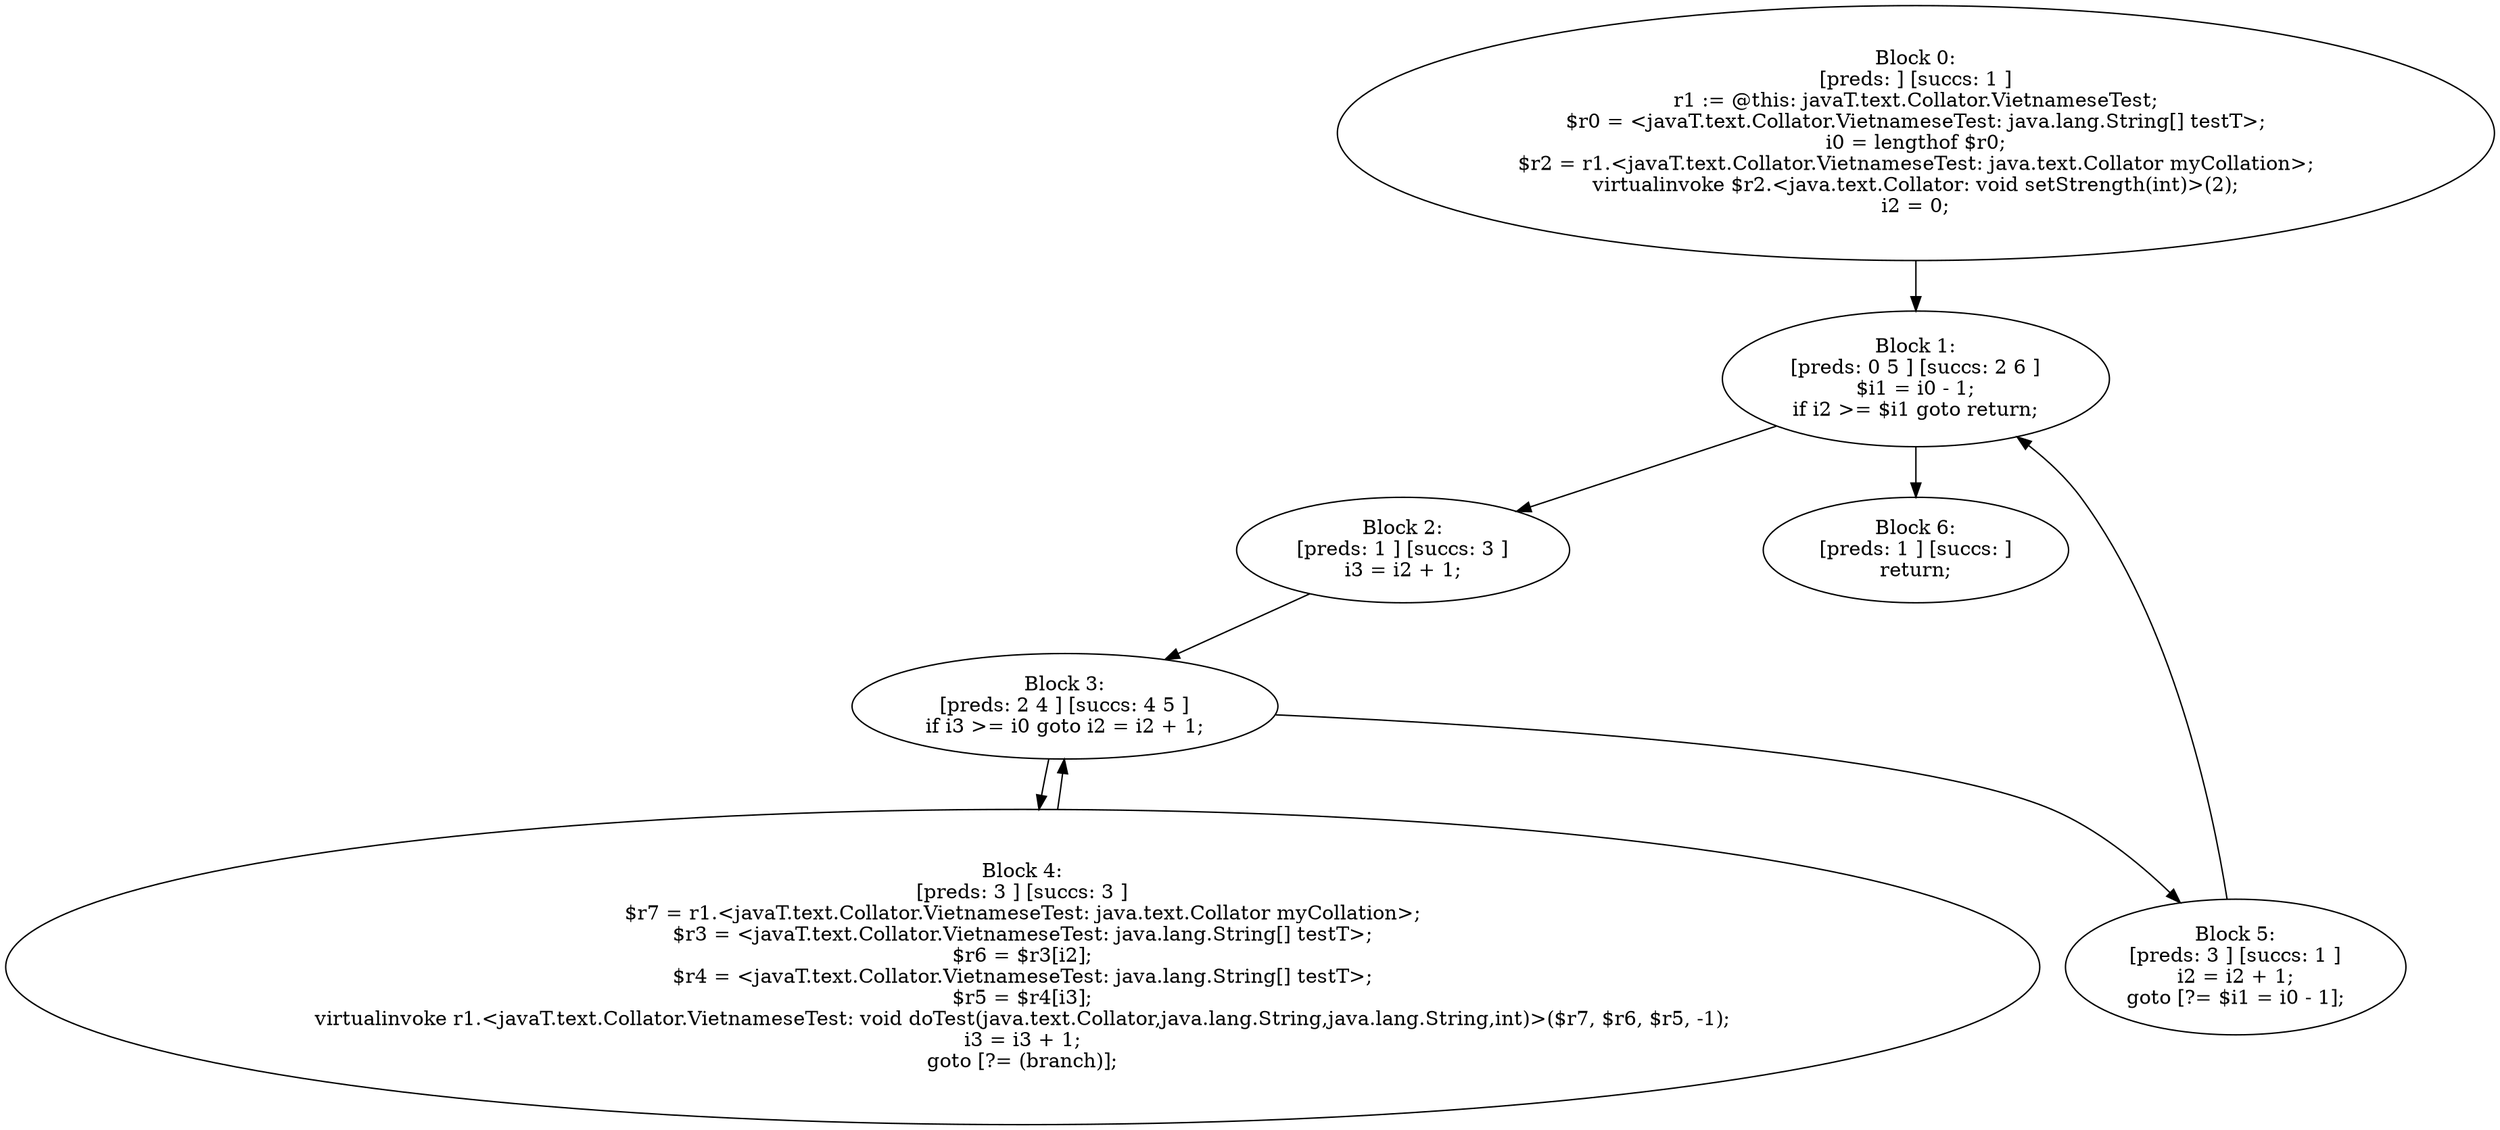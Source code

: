 digraph "unitGraph" {
    "Block 0:
[preds: ] [succs: 1 ]
r1 := @this: javaT.text.Collator.VietnameseTest;
$r0 = <javaT.text.Collator.VietnameseTest: java.lang.String[] testT>;
i0 = lengthof $r0;
$r2 = r1.<javaT.text.Collator.VietnameseTest: java.text.Collator myCollation>;
virtualinvoke $r2.<java.text.Collator: void setStrength(int)>(2);
i2 = 0;
"
    "Block 1:
[preds: 0 5 ] [succs: 2 6 ]
$i1 = i0 - 1;
if i2 >= $i1 goto return;
"
    "Block 2:
[preds: 1 ] [succs: 3 ]
i3 = i2 + 1;
"
    "Block 3:
[preds: 2 4 ] [succs: 4 5 ]
if i3 >= i0 goto i2 = i2 + 1;
"
    "Block 4:
[preds: 3 ] [succs: 3 ]
$r7 = r1.<javaT.text.Collator.VietnameseTest: java.text.Collator myCollation>;
$r3 = <javaT.text.Collator.VietnameseTest: java.lang.String[] testT>;
$r6 = $r3[i2];
$r4 = <javaT.text.Collator.VietnameseTest: java.lang.String[] testT>;
$r5 = $r4[i3];
virtualinvoke r1.<javaT.text.Collator.VietnameseTest: void doTest(java.text.Collator,java.lang.String,java.lang.String,int)>($r7, $r6, $r5, -1);
i3 = i3 + 1;
goto [?= (branch)];
"
    "Block 5:
[preds: 3 ] [succs: 1 ]
i2 = i2 + 1;
goto [?= $i1 = i0 - 1];
"
    "Block 6:
[preds: 1 ] [succs: ]
return;
"
    "Block 0:
[preds: ] [succs: 1 ]
r1 := @this: javaT.text.Collator.VietnameseTest;
$r0 = <javaT.text.Collator.VietnameseTest: java.lang.String[] testT>;
i0 = lengthof $r0;
$r2 = r1.<javaT.text.Collator.VietnameseTest: java.text.Collator myCollation>;
virtualinvoke $r2.<java.text.Collator: void setStrength(int)>(2);
i2 = 0;
"->"Block 1:
[preds: 0 5 ] [succs: 2 6 ]
$i1 = i0 - 1;
if i2 >= $i1 goto return;
";
    "Block 1:
[preds: 0 5 ] [succs: 2 6 ]
$i1 = i0 - 1;
if i2 >= $i1 goto return;
"->"Block 2:
[preds: 1 ] [succs: 3 ]
i3 = i2 + 1;
";
    "Block 1:
[preds: 0 5 ] [succs: 2 6 ]
$i1 = i0 - 1;
if i2 >= $i1 goto return;
"->"Block 6:
[preds: 1 ] [succs: ]
return;
";
    "Block 2:
[preds: 1 ] [succs: 3 ]
i3 = i2 + 1;
"->"Block 3:
[preds: 2 4 ] [succs: 4 5 ]
if i3 >= i0 goto i2 = i2 + 1;
";
    "Block 3:
[preds: 2 4 ] [succs: 4 5 ]
if i3 >= i0 goto i2 = i2 + 1;
"->"Block 4:
[preds: 3 ] [succs: 3 ]
$r7 = r1.<javaT.text.Collator.VietnameseTest: java.text.Collator myCollation>;
$r3 = <javaT.text.Collator.VietnameseTest: java.lang.String[] testT>;
$r6 = $r3[i2];
$r4 = <javaT.text.Collator.VietnameseTest: java.lang.String[] testT>;
$r5 = $r4[i3];
virtualinvoke r1.<javaT.text.Collator.VietnameseTest: void doTest(java.text.Collator,java.lang.String,java.lang.String,int)>($r7, $r6, $r5, -1);
i3 = i3 + 1;
goto [?= (branch)];
";
    "Block 3:
[preds: 2 4 ] [succs: 4 5 ]
if i3 >= i0 goto i2 = i2 + 1;
"->"Block 5:
[preds: 3 ] [succs: 1 ]
i2 = i2 + 1;
goto [?= $i1 = i0 - 1];
";
    "Block 4:
[preds: 3 ] [succs: 3 ]
$r7 = r1.<javaT.text.Collator.VietnameseTest: java.text.Collator myCollation>;
$r3 = <javaT.text.Collator.VietnameseTest: java.lang.String[] testT>;
$r6 = $r3[i2];
$r4 = <javaT.text.Collator.VietnameseTest: java.lang.String[] testT>;
$r5 = $r4[i3];
virtualinvoke r1.<javaT.text.Collator.VietnameseTest: void doTest(java.text.Collator,java.lang.String,java.lang.String,int)>($r7, $r6, $r5, -1);
i3 = i3 + 1;
goto [?= (branch)];
"->"Block 3:
[preds: 2 4 ] [succs: 4 5 ]
if i3 >= i0 goto i2 = i2 + 1;
";
    "Block 5:
[preds: 3 ] [succs: 1 ]
i2 = i2 + 1;
goto [?= $i1 = i0 - 1];
"->"Block 1:
[preds: 0 5 ] [succs: 2 6 ]
$i1 = i0 - 1;
if i2 >= $i1 goto return;
";
}
